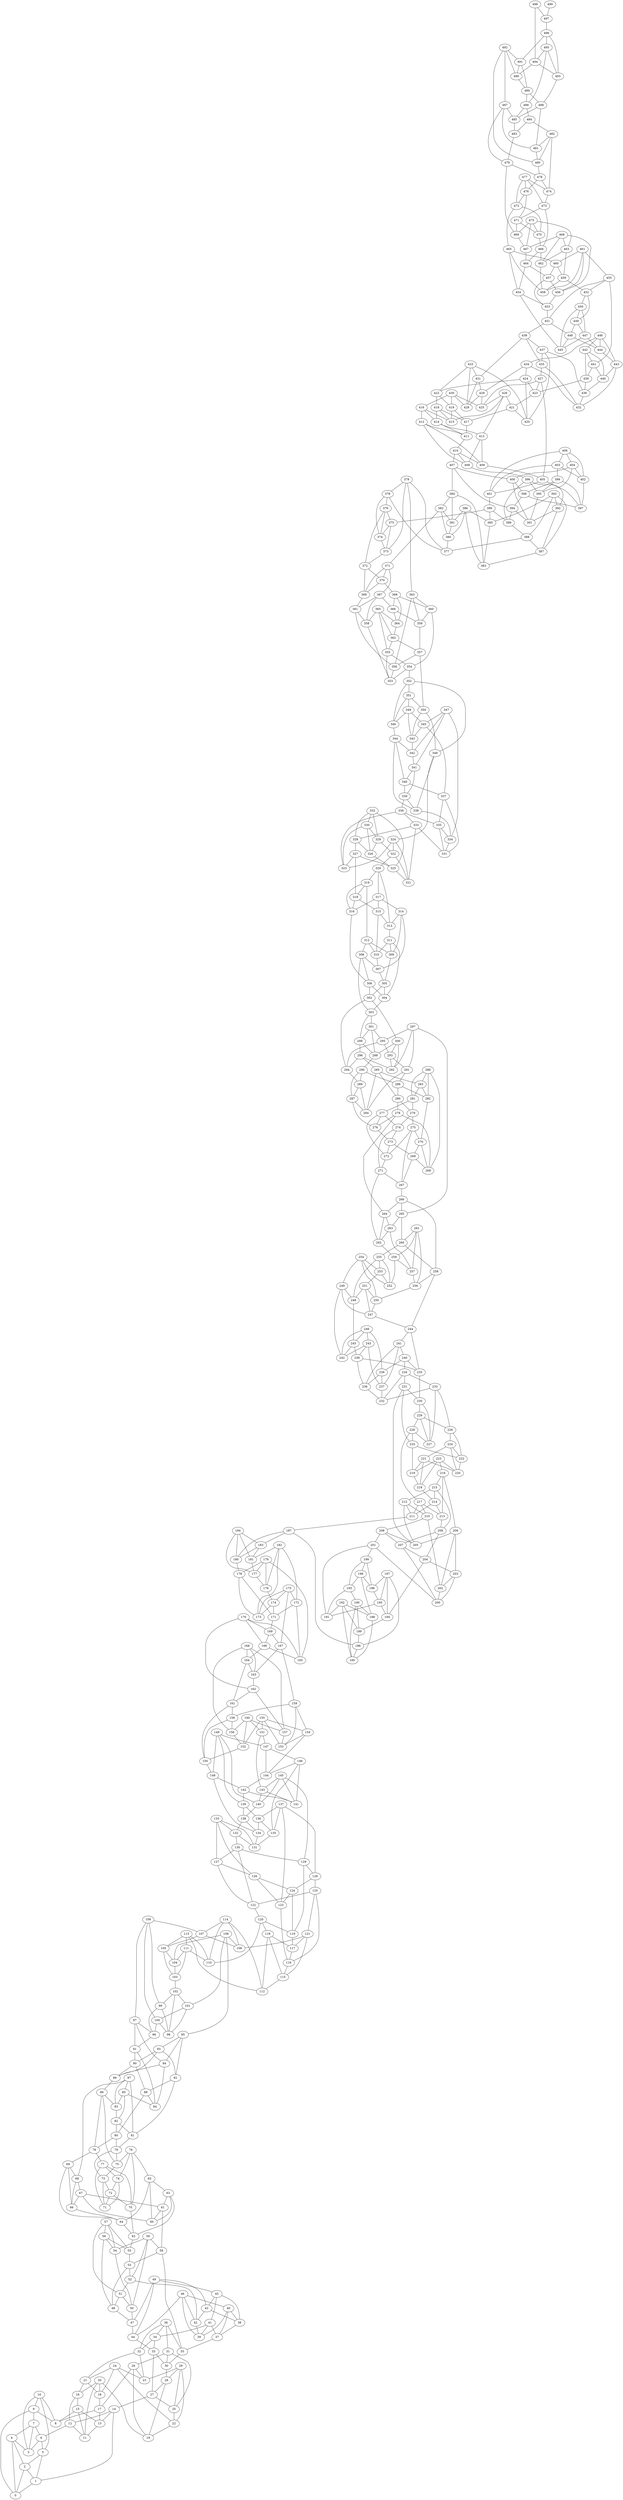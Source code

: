graph {
"0";
"1";
"2";
"3";
"4";
"5";
"6";
"7";
"8";
"9";
"10";
"11";
"12";
"13";
"14";
"15";
"16";
"17";
"18";
"19";
"20";
"21";
"22";
"23";
"24";
"25";
"26";
"27";
"28";
"29";
"30";
"31";
"32";
"33";
"34";
"35";
"36";
"37";
"38";
"39";
"40";
"41";
"42";
"43";
"44";
"45";
"46";
"47";
"48";
"49";
"50";
"51";
"52";
"53";
"54";
"55";
"56";
"57";
"58";
"59";
"60";
"61";
"62";
"63";
"64";
"65";
"66";
"67";
"68";
"69";
"70";
"71";
"72";
"73";
"74";
"75";
"76";
"77";
"78";
"79";
"80";
"81";
"82";
"83";
"84";
"85";
"86";
"87";
"88";
"89";
"90";
"91";
"92";
"93";
"94";
"95";
"96";
"97";
"98";
"99";
"100";
"101";
"102";
"103";
"104";
"105";
"106";
"107";
"108";
"109";
"110";
"111";
"112";
"113";
"114";
"115";
"116";
"117";
"118";
"119";
"120";
"121";
"122";
"123";
"124";
"125";
"126";
"127";
"128";
"129";
"130";
"131";
"132";
"133";
"134";
"135";
"136";
"137";
"138";
"139";
"140";
"141";
"142";
"143";
"144";
"145";
"146";
"147";
"148";
"149";
"150";
"151";
"152";
"153";
"154";
"155";
"156";
"157";
"158";
"159";
"160";
"161";
"162";
"163";
"164";
"165";
"166";
"167";
"168";
"169";
"170";
"171";
"172";
"173";
"174";
"175";
"176";
"177";
"178";
"179";
"180";
"181";
"182";
"183";
"184";
"185";
"186";
"187";
"188";
"189";
"190";
"191";
"192";
"193";
"194";
"195";
"196";
"197";
"198";
"199";
"200";
"201";
"202";
"203";
"204";
"205";
"206";
"207";
"208";
"209";
"210";
"211";
"212";
"213";
"214";
"215";
"216";
"217";
"218";
"219";
"220";
"221";
"222";
"223";
"224";
"225";
"226";
"227";
"228";
"229";
"230";
"231";
"232";
"233";
"234";
"235";
"236";
"237";
"238";
"239";
"240";
"241";
"242";
"243";
"244";
"245";
"246";
"247";
"248";
"249";
"250";
"251";
"252";
"253";
"254";
"255";
"256";
"257";
"258";
"259";
"260";
"261";
"262";
"263";
"264";
"265";
"266";
"267";
"268";
"269";
"270";
"271";
"272";
"273";
"274";
"275";
"276";
"277";
"278";
"279";
"280";
"281";
"282";
"283";
"284";
"285";
"286";
"287";
"288";
"289";
"290";
"291";
"292";
"293";
"294";
"295";
"296";
"297";
"298";
"299";
"300";
"301";
"302";
"303";
"304";
"305";
"306";
"307";
"308";
"309";
"310";
"311";
"312";
"313";
"314";
"315";
"316";
"317";
"318";
"319";
"320";
"321";
"322";
"323";
"324";
"325";
"326";
"327";
"328";
"329";
"330";
"331";
"332";
"333";
"334";
"335";
"336";
"337";
"338";
"339";
"340";
"341";
"342";
"343";
"344";
"345";
"346";
"347";
"348";
"349";
"350";
"351";
"352";
"353";
"354";
"355";
"356";
"357";
"358";
"359";
"360";
"361";
"362";
"363";
"364";
"365";
"366";
"367";
"368";
"369";
"370";
"371";
"372";
"373";
"374";
"375";
"376";
"377";
"378";
"379";
"380";
"381";
"382";
"383";
"384";
"385";
"386";
"387";
"388";
"389";
"390";
"391";
"392";
"393";
"394";
"395";
"396";
"397";
"398";
"399";
"400";
"401";
"402";
"403";
"404";
"405";
"406";
"407";
"408";
"409";
"410";
"411";
"412";
"413";
"414";
"415";
"416";
"417";
"418";
"419";
"420";
"421";
"422";
"423";
"424";
"425";
"426";
"427";
"428";
"429";
"430";
"431";
"432";
"433";
"434";
"435";
"436";
"437";
"438";
"439";
"440";
"441";
"442";
"443";
"444";
"445";
"446";
"447";
"448";
"449";
"450";
"451";
"452";
"453";
"454";
"455";
"456";
"457";
"458";
"459";
"460";
"461";
"462";
"463";
"464";
"465";
"466";
"467";
"468";
"469";
"470";
"471";
"472";
"473";
"474";
"475";
"476";
"477";
"478";
"479";
"480";
"481";
"482";
"483";
"484";
"485";
"486";
"487";
"488";
"489";
"490";
"491";
"492";
"493";
"494";
"495";
"496";
"497";
"498";
"499";
"1"--"0";
"2"--"0";
"2"--"1";
"4"--"0";
"4"--"2";
"4"--"3";
"5"--"1";
"5"--"2";
"6"--"3";
"6"--"5";
"7"--"3";
"7"--"4";
"7"--"6";
"9"--"0";
"9"--"7";
"9"--"8";
"10"--"3";
"10"--"5";
"10"--"8";
"10"--"9";
"12"--"6";
"12"--"11";
"13"--"11";
"14"--"1";
"14"--"12";
"14"--"13";
"15"--"8";
"15"--"11";
"15"--"13";
"16"--"12";
"16"--"15";
"17"--"8";
"17"--"13";
"18"--"17";
"20"--"11";
"20"--"16";
"20"--"18";
"20"--"19";
"21"--"16";
"21"--"18";
"22"--"19";
"24"--"18";
"24"--"21";
"24"--"22";
"24"--"23";
"25"--"22";
"26"--"17";
"26"--"19";
"26"--"23";
"27"--"14";
"27"--"25";
"28"--"19";
"28"--"27";
"29"--"22";
"29"--"23";
"29"--"25";
"29"--"28";
"30"--"28";
"31"--"25";
"31"--"26";
"31"--"30";
"32"--"21";
"32"--"23";
"33"--"27";
"33"--"30";
"34"--"32";
"34"--"33";
"35"--"30";
"36"--"31";
"36"--"32";
"36"--"34";
"36"--"35";
"37"--"35";
"38"--"37";
"40"--"37";
"40"--"38";
"40"--"39";
"41"--"34";
"41"--"37";
"41"--"39";
"42"--"39";
"43"--"38";
"43"--"42";
"44"--"33";
"45"--"38";
"45"--"41";
"45"--"43";
"46"--"39";
"46"--"40";
"46"--"42";
"46"--"44";
"47"--"44";
"48"--"47";
"49"--"43";
"49"--"44";
"49"--"45";
"49"--"47";
"50"--"47";
"51"--"48";
"51"--"50";
"52"--"42";
"52"--"51";
"53"--"48";
"53"--"52";
"54"--"50";
"55"--"53";
"56"--"48";
"56"--"54";
"56"--"55";
"57"--"51";
"57"--"54";
"57"--"55";
"57"--"56";
"58"--"35";
"58"--"53";
"59"--"50";
"59"--"52";
"59"--"54";
"59"--"58";
"61"--"58";
"61"--"60";
"62"--"55";
"63"--"60";
"63"--"61";
"63"--"62";
"64"--"62";
"65"--"60";
"65"--"63";
"65"--"64";
"66"--"64";
"67"--"60";
"67"--"61";
"67"--"66";
"68"--"66";
"68"--"67";
"69"--"64";
"69"--"66";
"69"--"68";
"70"--"62";
"72"--"70";
"72"--"71";
"73"--"71";
"73"--"72";
"74"--"71";
"74"--"72";
"75"--"73";
"76"--"65";
"76"--"70";
"76"--"74";
"76"--"75";
"77"--"70";
"77"--"71";
"77"--"74";
"78"--"69";
"78"--"77";
"79"--"73";
"79"--"75";
"80"--"78";
"80"--"79";
"81"--"79";
"82"--"80";
"82"--"81";
"83"--"82";
"85"--"82";
"85"--"83";
"85"--"84";
"86"--"75";
"86"--"78";
"86"--"83";
"87"--"68";
"87"--"81";
"87"--"83";
"87"--"85";
"88"--"80";
"88"--"84";
"89"--"86";
"90"--"88";
"90"--"89";
"91"--"84";
"91"--"90";
"92"--"81";
"92"--"88";
"93"--"89";
"93"--"90";
"93"--"92";
"94"--"84";
"94"--"89";
"95"--"92";
"95"--"93";
"95"--"94";
"96"--"91";
"97"--"91";
"97"--"94";
"97"--"96";
"99"--"96";
"99"--"98";
"100"--"96";
"100"--"98";
"101"--"98";
"101"--"100";
"102"--"98";
"102"--"99";
"102"--"101";
"103"--"102";
"104"--"103";
"105"--"103";
"105"--"104";
"107"--"105";
"107"--"106";
"108"--"95";
"108"--"101";
"108"--"104";
"108"--"106";
"109"--"97";
"109"--"99";
"109"--"100";
"109"--"107";
"111"--"103";
"111"--"104";
"111"--"110";
"113"--"105";
"113"--"110";
"113"--"111";
"113"--"112";
"114"--"106";
"114"--"107";
"114"--"110";
"114"--"112";
"115"--"112";
"116"--"115";
"117"--"116";
"118"--"112";
"118"--"115";
"118"--"117";
"119"--"117";
"120"--"110";
"120"--"118";
"120"--"119";
"121"--"106";
"121"--"115";
"121"--"117";
"122"--"120";
"123"--"116";
"124"--"119";
"124"--"123";
"125"--"116";
"125"--"121";
"125"--"122";
"126"--"123";
"126"--"124";
"127"--"122";
"127"--"126";
"128"--"124";
"128"--"125";
"129"--"119";
"129"--"128";
"130"--"122";
"130"--"127";
"130"--"129";
"132"--"130";
"132"--"131";
"133"--"126";
"133"--"127";
"133"--"131";
"133"--"132";
"134"--"131";
"135"--"131";
"136"--"134";
"136"--"135";
"137"--"123";
"137"--"128";
"137"--"135";
"137"--"136";
"138"--"132";
"138"--"134";
"139"--"136";
"139"--"138";
"140"--"138";
"142"--"139";
"142"--"141";
"143"--"140";
"143"--"141";
"144"--"142";
"145"--"129";
"145"--"140";
"145"--"141";
"145"--"143";
"146"--"135";
"146"--"141";
"146"--"144";
"147"--"144";
"147"--"146";
"148"--"134";
"148"--"142";
"149"--"139";
"149"--"140";
"149"--"147";
"149"--"148";
"150"--"148";
"151"--"143";
"151"--"147";
"152"--"150";
"154"--"144";
"154"--"153";
"155"--"151";
"155"--"152";
"155"--"153";
"155"--"154";
"156"--"152";
"157"--"153";
"158"--"150";
"158"--"156";
"159"--"153";
"159"--"154";
"159"--"158";
"160"--"151";
"160"--"152";
"160"--"156";
"160"--"157";
"161"--"150";
"161"--"158";
"162"--"157";
"162"--"161";
"163"--"162";
"164"--"161";
"164"--"163";
"166"--"164";
"166"--"165";
"167"--"159";
"167"--"163";
"168"--"156";
"168"--"157";
"168"--"163";
"168"--"164";
"169"--"166";
"169"--"167";
"170"--"162";
"170"--"165";
"170"--"166";
"170"--"169";
"171"--"169";
"172"--"165";
"172"--"171";
"174"--"171";
"174"--"173";
"175"--"167";
"175"--"172";
"175"--"173";
"175"--"174";
"176"--"174";
"177"--"176";
"178"--"171";
"178"--"173";
"179"--"165";
"179"--"176";
"179"--"177";
"179"--"178";
"180"--"178";
"181"--"177";
"182"--"172";
"182"--"173";
"182"--"176";
"182"--"181";
"183"--"180";
"183"--"181";
"184"--"177";
"184"--"180";
"184"--"181";
"184"--"183";
"186"--"185";
"187"--"180";
"187"--"183";
"187"--"186";
"188"--"185";
"189"--"186";
"190"--"185";
"190"--"188";
"190"--"189";
"192"--"185";
"192"--"188";
"192"--"189";
"192"--"191";
"193"--"190";
"193"--"191";
"194"--"189";
"195"--"191";
"195"--"194";
"196"--"195";
"197"--"186";
"197"--"194";
"197"--"195";
"197"--"196";
"198"--"188";
"198"--"193";
"198"--"196";
"199"--"193";
"199"--"196";
"199"--"198";
"201"--"191";
"201"--"199";
"201"--"200";
"202"--"200";
"203"--"200";
"203"--"202";
"204"--"194";
"204"--"203";
"206"--"202";
"206"--"203";
"206"--"205";
"207"--"200";
"207"--"204";
"208"--"201";
"208"--"205";
"208"--"207";
"209"--"204";
"209"--"207";
"210"--"202";
"210"--"208";
"211"--"187";
"212"--"205";
"212"--"210";
"212"--"211";
"213"--"209";
"214"--"211";
"214"--"213";
"215"--"209";
"215"--"212";
"215"--"214";
"216"--"206";
"216"--"213";
"216"--"215";
"217"--"210";
"217"--"211";
"217"--"213";
"218"--"214";
"219"--"218";
"221"--"218";
"221"--"219";
"221"--"220";
"222"--"220";
"223"--"216";
"223"--"218";
"223"--"219";
"223"--"220";
"224"--"220";
"224"--"221";
"224"--"222";
"225"--"219";
"225"--"222";
"226"--"222";
"226"--"224";
"228"--"217";
"228"--"225";
"228"--"227";
"229"--"226";
"229"--"227";
"229"--"228";
"230"--"227";
"230"--"229";
"231"--"205";
"231"--"225";
"231"--"230";
"233"--"226";
"233"--"227";
"233"--"232";
"234"--"231";
"234"--"232";
"234"--"233";
"235"--"230";
"236"--"232";
"237"--"232";
"238"--"235";
"238"--"236";
"239"--"236";
"239"--"237";
"240"--"234";
"240"--"235";
"240"--"239";
"241"--"236";
"241"--"237";
"241"--"240";
"243"--"237";
"243"--"238";
"243"--"242";
"244"--"235";
"244"--"241";
"245"--"238";
"245"--"242";
"246"--"239";
"246"--"242";
"246"--"243";
"246"--"245";
"247"--"244";
"248"--"245";
"249"--"242";
"249"--"247";
"249"--"248";
"250"--"247";
"251"--"247";
"251"--"248";
"251"--"250";
"253"--"251";
"253"--"252";
"254"--"249";
"254"--"250";
"254"--"252";
"254"--"253";
"255"--"248";
"255"--"252";
"255"--"253";
"256"--"250";
"257"--"256";
"258"--"244";
"258"--"256";
"259"--"252";
"259"--"257";
"260"--"255";
"260"--"258";
"261"--"256";
"261"--"257";
"261"--"259";
"261"--"260";
"262"--"259";
"263"--"257";
"263"--"262";
"264"--"262";
"264"--"263";
"265"--"260";
"265"--"263";
"266"--"258";
"266"--"264";
"266"--"265";
"267"--"266";
"269"--"267";
"269"--"268";
"270"--"268";
"270"--"269";
"271"--"262";
"271"--"267";
"272"--"271";
"273"--"269";
"273"--"272";
"274"--"271";
"274"--"273";
"275"--"267";
"275"--"270";
"275"--"272";
"276"--"273";
"277"--"272";
"277"--"274";
"277"--"276";
"278"--"264";
"278"--"268";
"278"--"276";
"279"--"274";
"279"--"275";
"280"--"278";
"280"--"279";
"281"--"277";
"281"--"279";
"282"--"270";
"283"--"281";
"283"--"282";
"285"--"280";
"285"--"283";
"285"--"284";
"286"--"268";
"286"--"281";
"286"--"282";
"286"--"283";
"287"--"276";
"287"--"284";
"288"--"280";
"288"--"282";
"289"--"284";
"289"--"287";
"290"--"287";
"290"--"288";
"290"--"289";
"291"--"284";
"291"--"288";
"293"--"291";
"293"--"292";
"294"--"289";
"295"--"293";
"295"--"294";
"296"--"285";
"296"--"292";
"296"--"294";
"297"--"265";
"297"--"291";
"297"--"292";
"297"--"295";
"298"--"290";
"299"--"296";
"299"--"298";
"300"--"292";
"300"--"293";
"300"--"298";
"301"--"295";
"301"--"298";
"301"--"299";
"302"--"294";
"302"--"300";
"303"--"299";
"303"--"301";
"304"--"303";
"305"--"302";
"305"--"304";
"306"--"302";
"306"--"304";
"307"--"305";
"308"--"303";
"308"--"306";
"308"--"307";
"309"--"305";
"310"--"307";
"311"--"304";
"311"--"309";
"311"--"310";
"312"--"308";
"312"--"309";
"312"--"310";
"313"--"311";
"314"--"307";
"314"--"309";
"314"--"313";
"315"--"310";
"315"--"313";
"316"--"306";
"317"--"314";
"317"--"315";
"317"--"316";
"318"--"315";
"318"--"316";
"319"--"312";
"319"--"316";
"319"--"318";
"320"--"313";
"320"--"317";
"320"--"319";
"322"--"320";
"322"--"321";
"324"--"321";
"324"--"322";
"324"--"323";
"325"--"321";
"326"--"325";
"327"--"318";
"327"--"323";
"327"--"325";
"328"--"326";
"328"--"327";
"329"--"322";
"329"--"326";
"330"--"323";
"330"--"326";
"330"--"329";
"332"--"325";
"332"--"328";
"332"--"329";
"332"--"330";
"333"--"321";
"333"--"328";
"333"--"331";
"334"--"331";
"335"--"331";
"335"--"334";
"336"--"323";
"336"--"333";
"336"--"335";
"337"--"331";
"337"--"335";
"338"--"334";
"339"--"336";
"339"--"338";
"340"--"337";
"340"--"339";
"341"--"339";
"341"--"340";
"342"--"341";
"343"--"342";
"344"--"338";
"344"--"340";
"344"--"342";
"345"--"337";
"345"--"343";
"346"--"344";
"347"--"334";
"347"--"341";
"347"--"342";
"347"--"345";
"348"--"324";
"348"--"338";
"349"--"343";
"349"--"345";
"349"--"346";
"350"--"343";
"350"--"348";
"351"--"346";
"351"--"349";
"351"--"350";
"352"--"346";
"352"--"348";
"352"--"351";
"354"--"352";
"354"--"353";
"355"--"353";
"355"--"354";
"356"--"353";
"357"--"350";
"357"--"356";
"358"--"353";
"359"--"357";
"360"--"354";
"360"--"359";
"361"--"356";
"361"--"358";
"362"--"355";
"362"--"357";
"363"--"356";
"363"--"359";
"363"--"360";
"364"--"362";
"365"--"355";
"365"--"358";
"365"--"362";
"365"--"364";
"366"--"359";
"366"--"364";
"367"--"358";
"367"--"361";
"367"--"366";
"368"--"360";
"368"--"364";
"368"--"366";
"369"--"361";
"370"--"368";
"370"--"369";
"371"--"367";
"371"--"369";
"371"--"370";
"372"--"369";
"372"--"370";
"373"--"372";
"374"--"373";
"375"--"373";
"375"--"374";
"376"--"372";
"376"--"374";
"376"--"375";
"378"--"374";
"378"--"376";
"378"--"377";
"379"--"363";
"379"--"373";
"379"--"377";
"379"--"378";
"380"--"377";
"381"--"380";
"382"--"371";
"382"--"380";
"382"--"381";
"384"--"381";
"384"--"382";
"384"--"383";
"385"--"383";
"386"--"380";
"386"--"381";
"386"--"383";
"386"--"385";
"387"--"383";
"388"--"377";
"388"--"387";
"389"--"388";
"390"--"375";
"390"--"385";
"390"--"389";
"392"--"387";
"392"--"391";
"393"--"385";
"393"--"387";
"393"--"388";
"393"--"392";
"394"--"389";
"394"--"391";
"395"--"391";
"396"--"389";
"396"--"392";
"396"--"395";
"398"--"394";
"398"--"397";
"399"--"395";
"399"--"397";
"399"--"398";
"400"--"391";
"400"--"398";
"401"--"390";
"402"--"397";
"403"--"399";
"403"--"401";
"403"--"402";
"404"--"395";
"404"--"400";
"404"--"402";
"405"--"397";
"405"--"401";
"406"--"401";
"406"--"402";
"406"--"403";
"406"--"404";
"407"--"384";
"407"--"394";
"407"--"400";
"408"--"396";
"409"--"405";
"410"--"407";
"410"--"408";
"410"--"409";
"411"--"410";
"412"--"408";
"412"--"409";
"412"--"411";
"413"--"408";
"413"--"409";
"414"--"411";
"414"--"413";
"416"--"412";
"416"--"414";
"416"--"415";
"417"--"411";
"418"--"414";
"418"--"415";
"418"--"417";
"419"--"415";
"419"--"417";
"421"--"417";
"421"--"420";
"422"--"418";
"422"--"419";
"423"--"421";
"424"--"420";
"424"--"422";
"424"--"423";
"426"--"413";
"426"--"415";
"426"--"421";
"426"--"425";
"427"--"405";
"427"--"423";
"427"--"425";
"429"--"425";
"429"--"428";
"430"--"416";
"430"--"419";
"430"--"425";
"430"--"428";
"431"--"428";
"431"--"429";
"433"--"420";
"433"--"422";
"433"--"428";
"433"--"431";
"434"--"424";
"434"--"429";
"434"--"432";
"435"--"427";
"435"--"432";
"436"--"432";
"437"--"420";
"437"--"435";
"437"--"436";
"438"--"431";
"438"--"435";
"438"--"437";
"439"--"423";
"439"--"436";
"440"--"436";
"441"--"439";
"441"--"440";
"442"--"439";
"442"--"440";
"442"--"441";
"443"--"432";
"443"--"440";
"444"--"443";
"446"--"434";
"446"--"442";
"446"--"443";
"446"--"444";
"447"--"444";
"447"--"445";
"448"--"444";
"448"--"445";
"449"--"447";
"449"--"448";
"450"--"445";
"450"--"447";
"450"--"449";
"451"--"438";
"451"--"448";
"452"--"449";
"452"--"450";
"453"--"451";
"454"--"445";
"454"--"453";
"455"--"441";
"455"--"451";
"455"--"452";
"456"--"453";
"457"--"453";
"457"--"456";
"459"--"452";
"459"--"458";
"460"--"457";
"460"--"459";
"461"--"455";
"461"--"456";
"461"--"458";
"461"--"460";
"462"--"458";
"463"--"459";
"463"--"462";
"464"--"454";
"464"--"457";
"465"--"454";
"465"--"458";
"465"--"460";
"466"--"462";
"466"--"464";
"467"--"464";
"468"--"456";
"468"--"462";
"468"--"463";
"468"--"467";
"469"--"467";
"470"--"466";
"471"--"469";
"471"--"470";
"472"--"465";
"472"--"470";
"473"--"466";
"473"--"471";
"474"--"473";
"475"--"463";
"475"--"467";
"475"--"469";
"475"--"470";
"476"--"471";
"476"--"472";
"477"--"472";
"477"--"473";
"477"--"474";
"477"--"476";
"478"--"474";
"478"--"476";
"479"--"469";
"479"--"478";
"480"--"478";
"481"--"480";
"482"--"474";
"482"--"480";
"482"--"481";
"483"--"479";
"484"--"482";
"484"--"483";
"485"--"483";
"486"--"484";
"486"--"485";
"487"--"479";
"487"--"481";
"487"--"485";
"488"--"481";
"488"--"485";
"489"--"486";
"489"--"488";
"490"--"489";
"491"--"489";
"491"--"490";
"492"--"480";
"492"--"487";
"492"--"490";
"492"--"491";
"493"--"488";
"494"--"490";
"494"--"493";
"495"--"486";
"495"--"493";
"495"--"494";
"496"--"491";
"496"--"493";
"496"--"495";
"497"--"496";
"498"--"494";
"498"--"497";
"499"--"497";
}